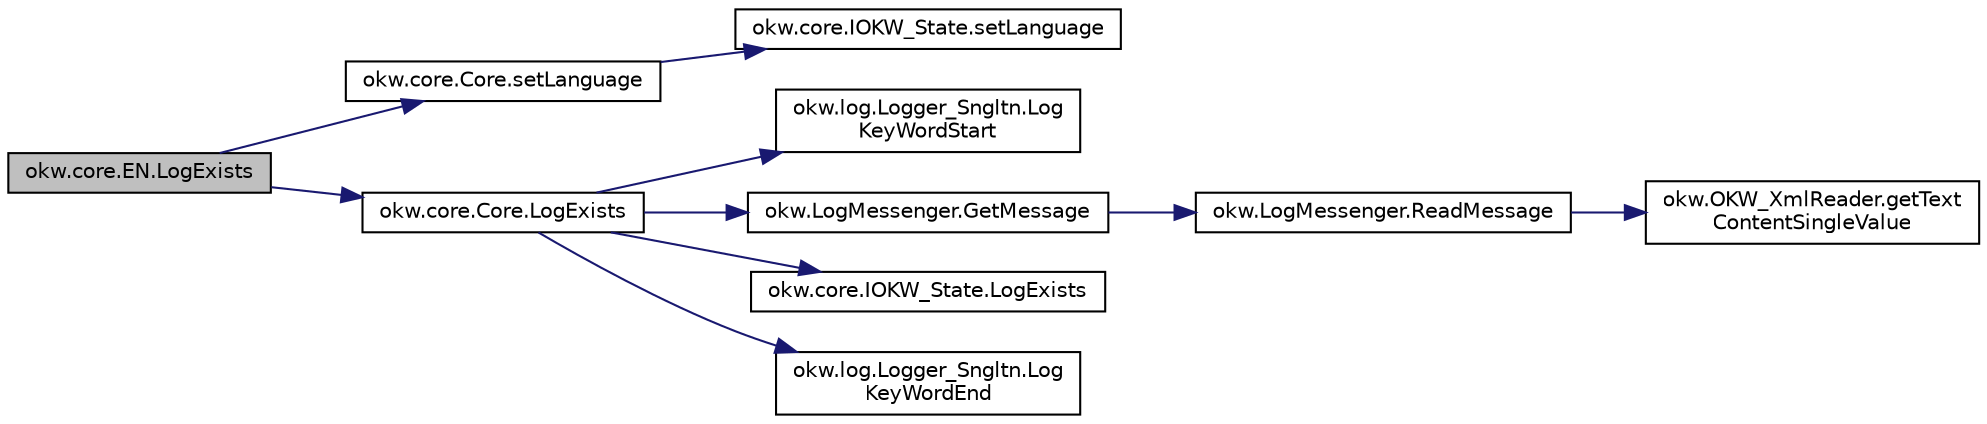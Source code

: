 digraph "okw.core.EN.LogExists"
{
 // INTERACTIVE_SVG=YES
 // LATEX_PDF_SIZE
  edge [fontname="Helvetica",fontsize="10",labelfontname="Helvetica",labelfontsize="10"];
  node [fontname="Helvetica",fontsize="10",shape=record];
  rankdir="LR";
  Node1123 [label="okw.core.EN.LogExists",height=0.2,width=0.4,color="black", fillcolor="grey75", style="filled", fontcolor="black",tooltip="Gibt die Existenz eines GUI-Objektes mit YES/NO in den Testergebnissen aus."];
  Node1123 -> Node1124 [color="midnightblue",fontsize="10",style="solid",fontname="Helvetica"];
  Node1124 [label="okw.core.Core.setLanguage",height=0.2,width=0.4,color="black", fillcolor="white", style="filled",URL="$classokw_1_1core_1_1_core.html#ab4e0f723d27cb11c944ec4c82c426100",tooltip="Setzt die Sprache auf den gegebenen wert Language."];
  Node1124 -> Node1125 [color="midnightblue",fontsize="10",style="solid",fontname="Helvetica"];
  Node1125 [label="okw.core.IOKW_State.setLanguage",height=0.2,width=0.4,color="black", fillcolor="white", style="filled",URL="$interfaceokw_1_1core_1_1_i_o_k_w___state.html#a866baa0bde08a47418f54d63bdb56097",tooltip="Interne Methode zum setzen der Sprache für die sprachabhängigen Ausgaben der Dokumentation (Log)."];
  Node1123 -> Node1126 [color="midnightblue",fontsize="10",style="solid",fontname="Helvetica"];
  Node1126 [label="okw.core.Core.LogExists",height=0.2,width=0.4,color="black", fillcolor="white", style="filled",URL="$classokw_1_1core_1_1_core.html#a40b3422362c40854e75c069250a9c964",tooltip="Gibt die Existenz eines GUI-Objektes mit YES/NO in den Testergebnissen aus."];
  Node1126 -> Node1127 [color="midnightblue",fontsize="10",style="solid",fontname="Helvetica"];
  Node1127 [label="okw.log.Logger_Sngltn.Log\lKeyWordStart",height=0.2,width=0.4,color="black", fillcolor="white", style="filled",URL="$classokw_1_1log_1_1_logger___sngltn.html#a70ec25e200e00ecefc544e8fd371d2ef",tooltip="Ausgabe eines Schlüsselwortes."];
  Node1126 -> Node1128 [color="midnightblue",fontsize="10",style="solid",fontname="Helvetica"];
  Node1128 [label="okw.LogMessenger.GetMessage",height=0.2,width=0.4,color="black", fillcolor="white", style="filled",URL="$classokw_1_1_log_messenger.html#af225d1f037d47b3b085175c09d78bdd2",tooltip="Holt die Log-Meldung für MethodeNmae/Textkey ohne weitere Parameter."];
  Node1128 -> Node1129 [color="midnightblue",fontsize="10",style="solid",fontname="Helvetica"];
  Node1129 [label="okw.LogMessenger.ReadMessage",height=0.2,width=0.4,color="black", fillcolor="white", style="filled",URL="$classokw_1_1_log_messenger.html#a530cd6ab82ec82a04206a2e976ec06e3",tooltip="Interne Kernfunktion holt die Log-Meldung mit Platzhaltern aus der XML-Datei."];
  Node1129 -> Node1130 [color="midnightblue",fontsize="10",style="solid",fontname="Helvetica"];
  Node1130 [label="okw.OKW_XmlReader.getText\lContentSingleValue",height=0.2,width=0.4,color="black", fillcolor="white", style="filled",URL="$classokw_1_1_o_k_w___xml_reader.html#ab920b5335a2e1429c14cc5f8e79f39eb",tooltip="Lies den TextContent eines Tag."];
  Node1126 -> Node1131 [color="midnightblue",fontsize="10",style="solid",fontname="Helvetica"];
  Node1131 [label="okw.core.IOKW_State.LogExists",height=0.2,width=0.4,color="black", fillcolor="white", style="filled",URL="$interfaceokw_1_1core_1_1_i_o_k_w___state.html#a04432f21a91af5ea4df110b625934fb6",tooltip="Gibt die Existenz eines GUI-Objektes mit YES/NO in den Testergebnissen aus."];
  Node1126 -> Node1132 [color="midnightblue",fontsize="10",style="solid",fontname="Helvetica"];
  Node1132 [label="okw.log.Logger_Sngltn.Log\lKeyWordEnd",height=0.2,width=0.4,color="black", fillcolor="white", style="filled",URL="$classokw_1_1log_1_1_logger___sngltn.html#aa7d2da98631d21644da70c187f03155e",tooltip="LogKeyWordEnd:"];
}
